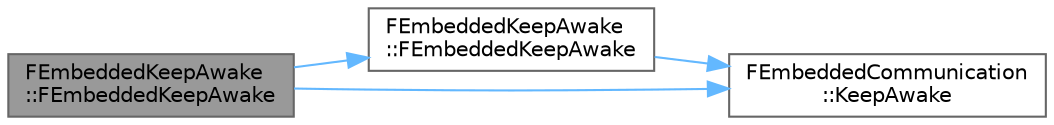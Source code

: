 digraph "FEmbeddedKeepAwake::FEmbeddedKeepAwake"
{
 // INTERACTIVE_SVG=YES
 // LATEX_PDF_SIZE
  bgcolor="transparent";
  edge [fontname=Helvetica,fontsize=10,labelfontname=Helvetica,labelfontsize=10];
  node [fontname=Helvetica,fontsize=10,shape=box,height=0.2,width=0.4];
  rankdir="LR";
  Node1 [id="Node000001",label="FEmbeddedKeepAwake\l::FEmbeddedKeepAwake",height=0.2,width=0.4,color="gray40", fillcolor="grey60", style="filled", fontcolor="black",tooltip=" "];
  Node1 -> Node2 [id="edge1_Node000001_Node000002",color="steelblue1",style="solid",tooltip=" "];
  Node2 [id="Node000002",label="FEmbeddedKeepAwake\l::FEmbeddedKeepAwake",height=0.2,width=0.4,color="grey40", fillcolor="white", style="filled",URL="$dd/dac/classFEmbeddedKeepAwake.html#aec5b20a8061ca171acea2fce6348bbcf",tooltip=" "];
  Node2 -> Node3 [id="edge2_Node000002_Node000003",color="steelblue1",style="solid",tooltip=" "];
  Node3 [id="Node000003",label="FEmbeddedCommunication\l::KeepAwake",height=0.2,width=0.4,color="grey40", fillcolor="white", style="filled",URL="$d0/d19/classFEmbeddedCommunication.html#a5d23c852b57c141f26971b5a260f6e02",tooltip=" "];
  Node1 -> Node3 [id="edge3_Node000001_Node000003",color="steelblue1",style="solid",tooltip=" "];
}
